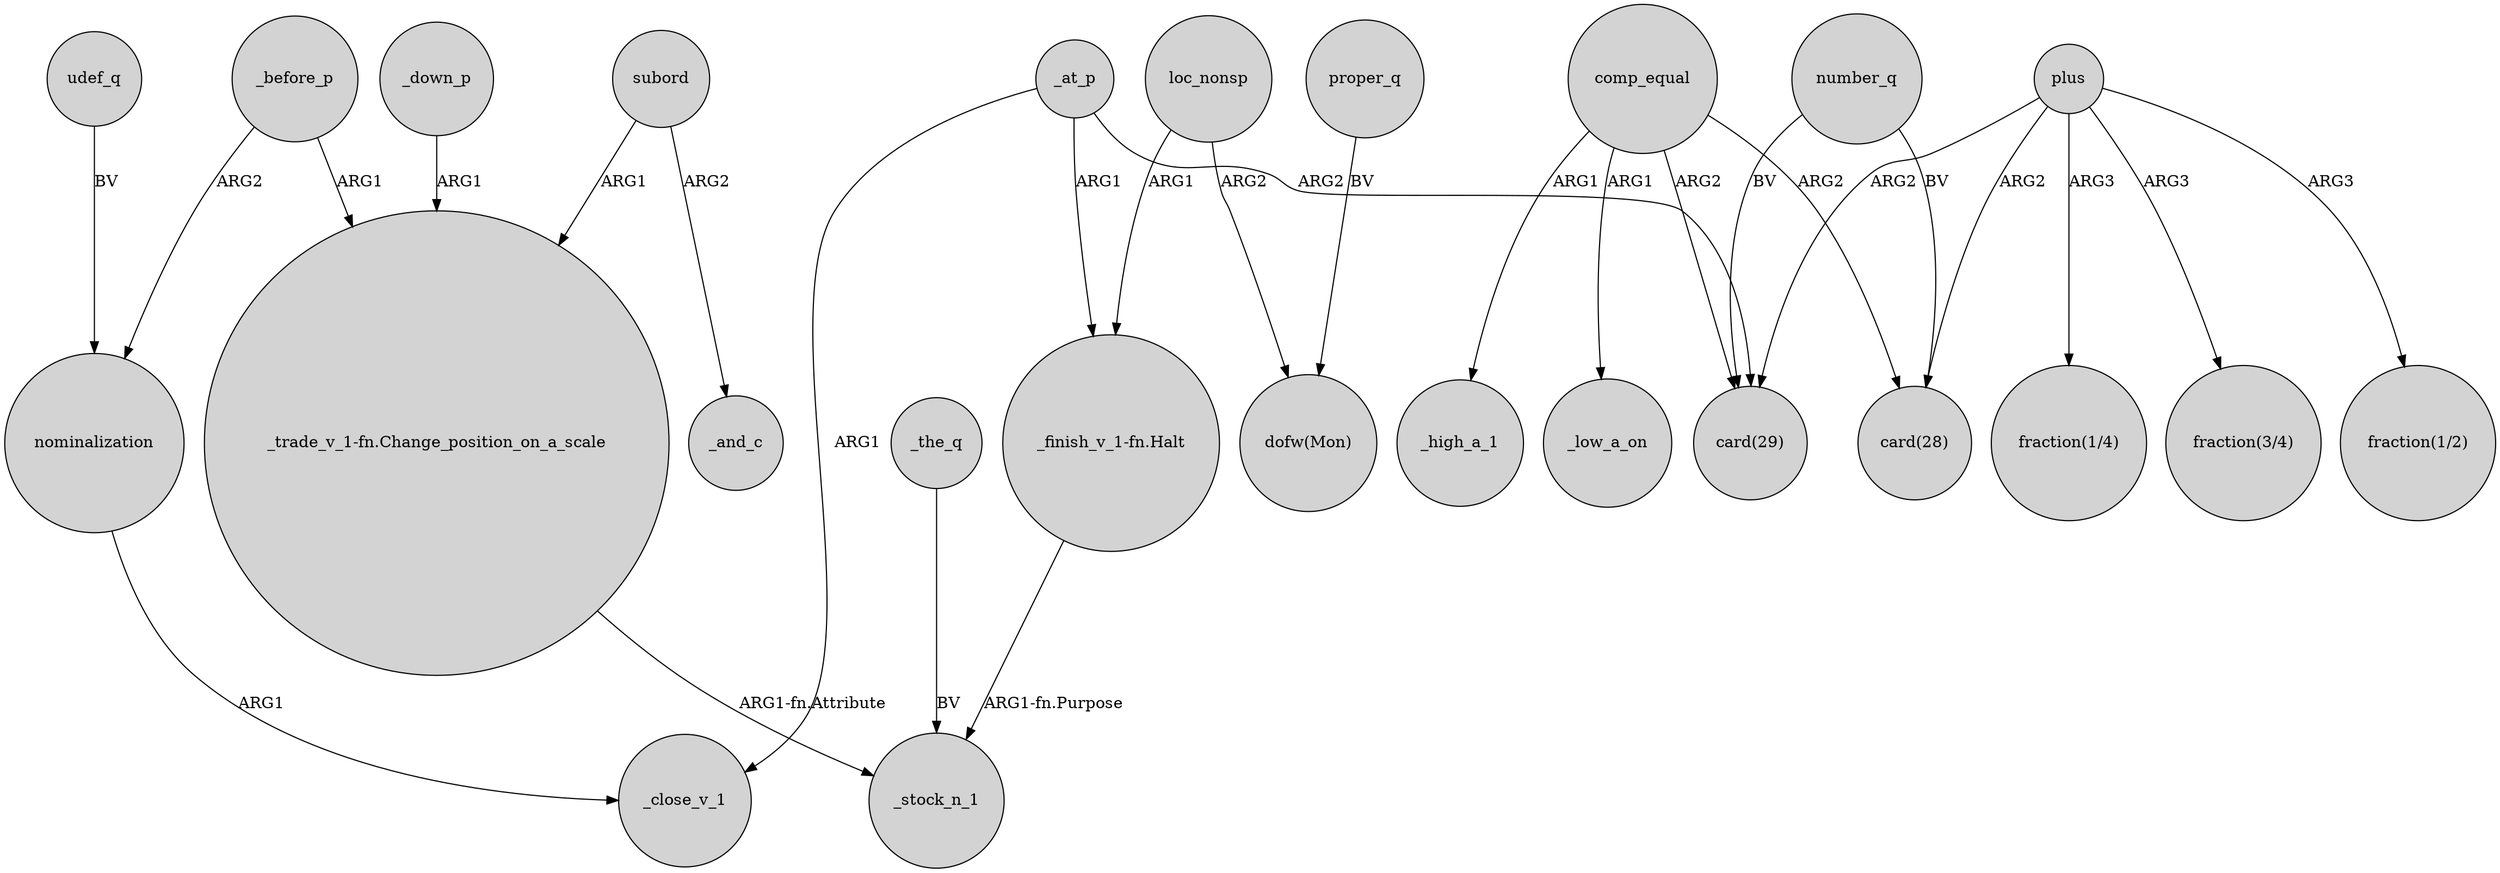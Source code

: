 digraph {
	node [shape=circle style=filled]
	_before_p -> nominalization [label=ARG2]
	_at_p -> _close_v_1 [label=ARG1]
	plus -> "card(28)" [label=ARG2]
	number_q -> "card(28)" [label=BV]
	udef_q -> nominalization [label=BV]
	proper_q -> "dofw(Mon)" [label=BV]
	subord -> _and_c [label=ARG2]
	"_finish_v_1-fn.Halt" -> _stock_n_1 [label="ARG1-fn.Purpose"]
	comp_equal -> _high_a_1 [label=ARG1]
	comp_equal -> "card(29)" [label=ARG2]
	_the_q -> _stock_n_1 [label=BV]
	loc_nonsp -> "dofw(Mon)" [label=ARG2]
	_down_p -> "_trade_v_1-fn.Change_position_on_a_scale" [label=ARG1]
	plus -> "card(29)" [label=ARG2]
	nominalization -> _close_v_1 [label=ARG1]
	_at_p -> "card(29)" [label=ARG2]
	subord -> "_trade_v_1-fn.Change_position_on_a_scale" [label=ARG1]
	comp_equal -> _low_a_on [label=ARG1]
	_at_p -> "_finish_v_1-fn.Halt" [label=ARG1]
	_before_p -> "_trade_v_1-fn.Change_position_on_a_scale" [label=ARG1]
	comp_equal -> "card(28)" [label=ARG2]
	plus -> "fraction(1/4)" [label=ARG3]
	number_q -> "card(29)" [label=BV]
	plus -> "fraction(3/4)" [label=ARG3]
	loc_nonsp -> "_finish_v_1-fn.Halt" [label=ARG1]
	"_trade_v_1-fn.Change_position_on_a_scale" -> _stock_n_1 [label="ARG1-fn.Attribute"]
	plus -> "fraction(1/2)" [label=ARG3]
}
